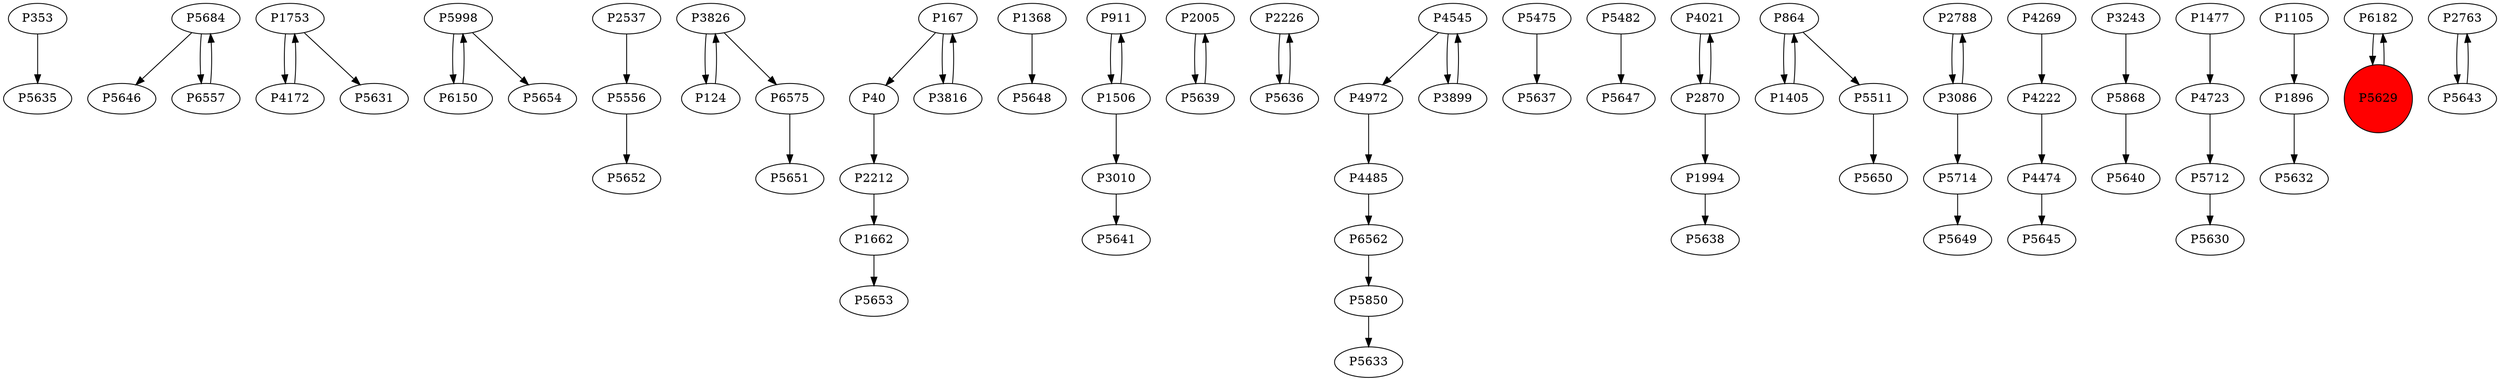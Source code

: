 digraph {
	P353 -> P5635
	P5684 -> P5646
	P1753 -> P4172
	P5998 -> P6150
	P2537 -> P5556
	P3826 -> P124
	P1662 -> P5653
	P1368 -> P5648
	P911 -> P1506
	P2005 -> P5639
	P167 -> P40
	P2226 -> P5636
	P6562 -> P5850
	P6575 -> P5651
	P4172 -> P1753
	P5475 -> P5637
	P167 -> P3816
	P5482 -> P5647
	P4021 -> P2870
	P6150 -> P5998
	P5511 -> P5650
	P2788 -> P3086
	P1506 -> P911
	P4972 -> P4485
	P5556 -> P5652
	P4269 -> P4222
	P2870 -> P1994
	P3816 -> P167
	P3086 -> P5714
	P1405 -> P864
	P2212 -> P1662
	P5850 -> P5633
	P5636 -> P2226
	P4222 -> P4474
	P3243 -> P5868
	P5712 -> P5630
	P4485 -> P6562
	P1105 -> P1896
	P3086 -> P2788
	P864 -> P5511
	P6182 -> P5629
	P5684 -> P6557
	P5998 -> P5654
	P1506 -> P3010
	P3010 -> P5641
	P5868 -> P5640
	P4723 -> P5712
	P2763 -> P5643
	P4545 -> P3899
	P5714 -> P5649
	P3826 -> P6575
	P1994 -> P5638
	P1896 -> P5632
	P5643 -> P2763
	P40 -> P2212
	P3899 -> P4545
	P864 -> P1405
	P124 -> P3826
	P4474 -> P5645
	P1753 -> P5631
	P2870 -> P4021
	P5629 -> P6182
	P6557 -> P5684
	P1477 -> P4723
	P4545 -> P4972
	P5639 -> P2005
	P5629 [shape=circle]
	P5629 [style=filled]
	P5629 [fillcolor=red]
}